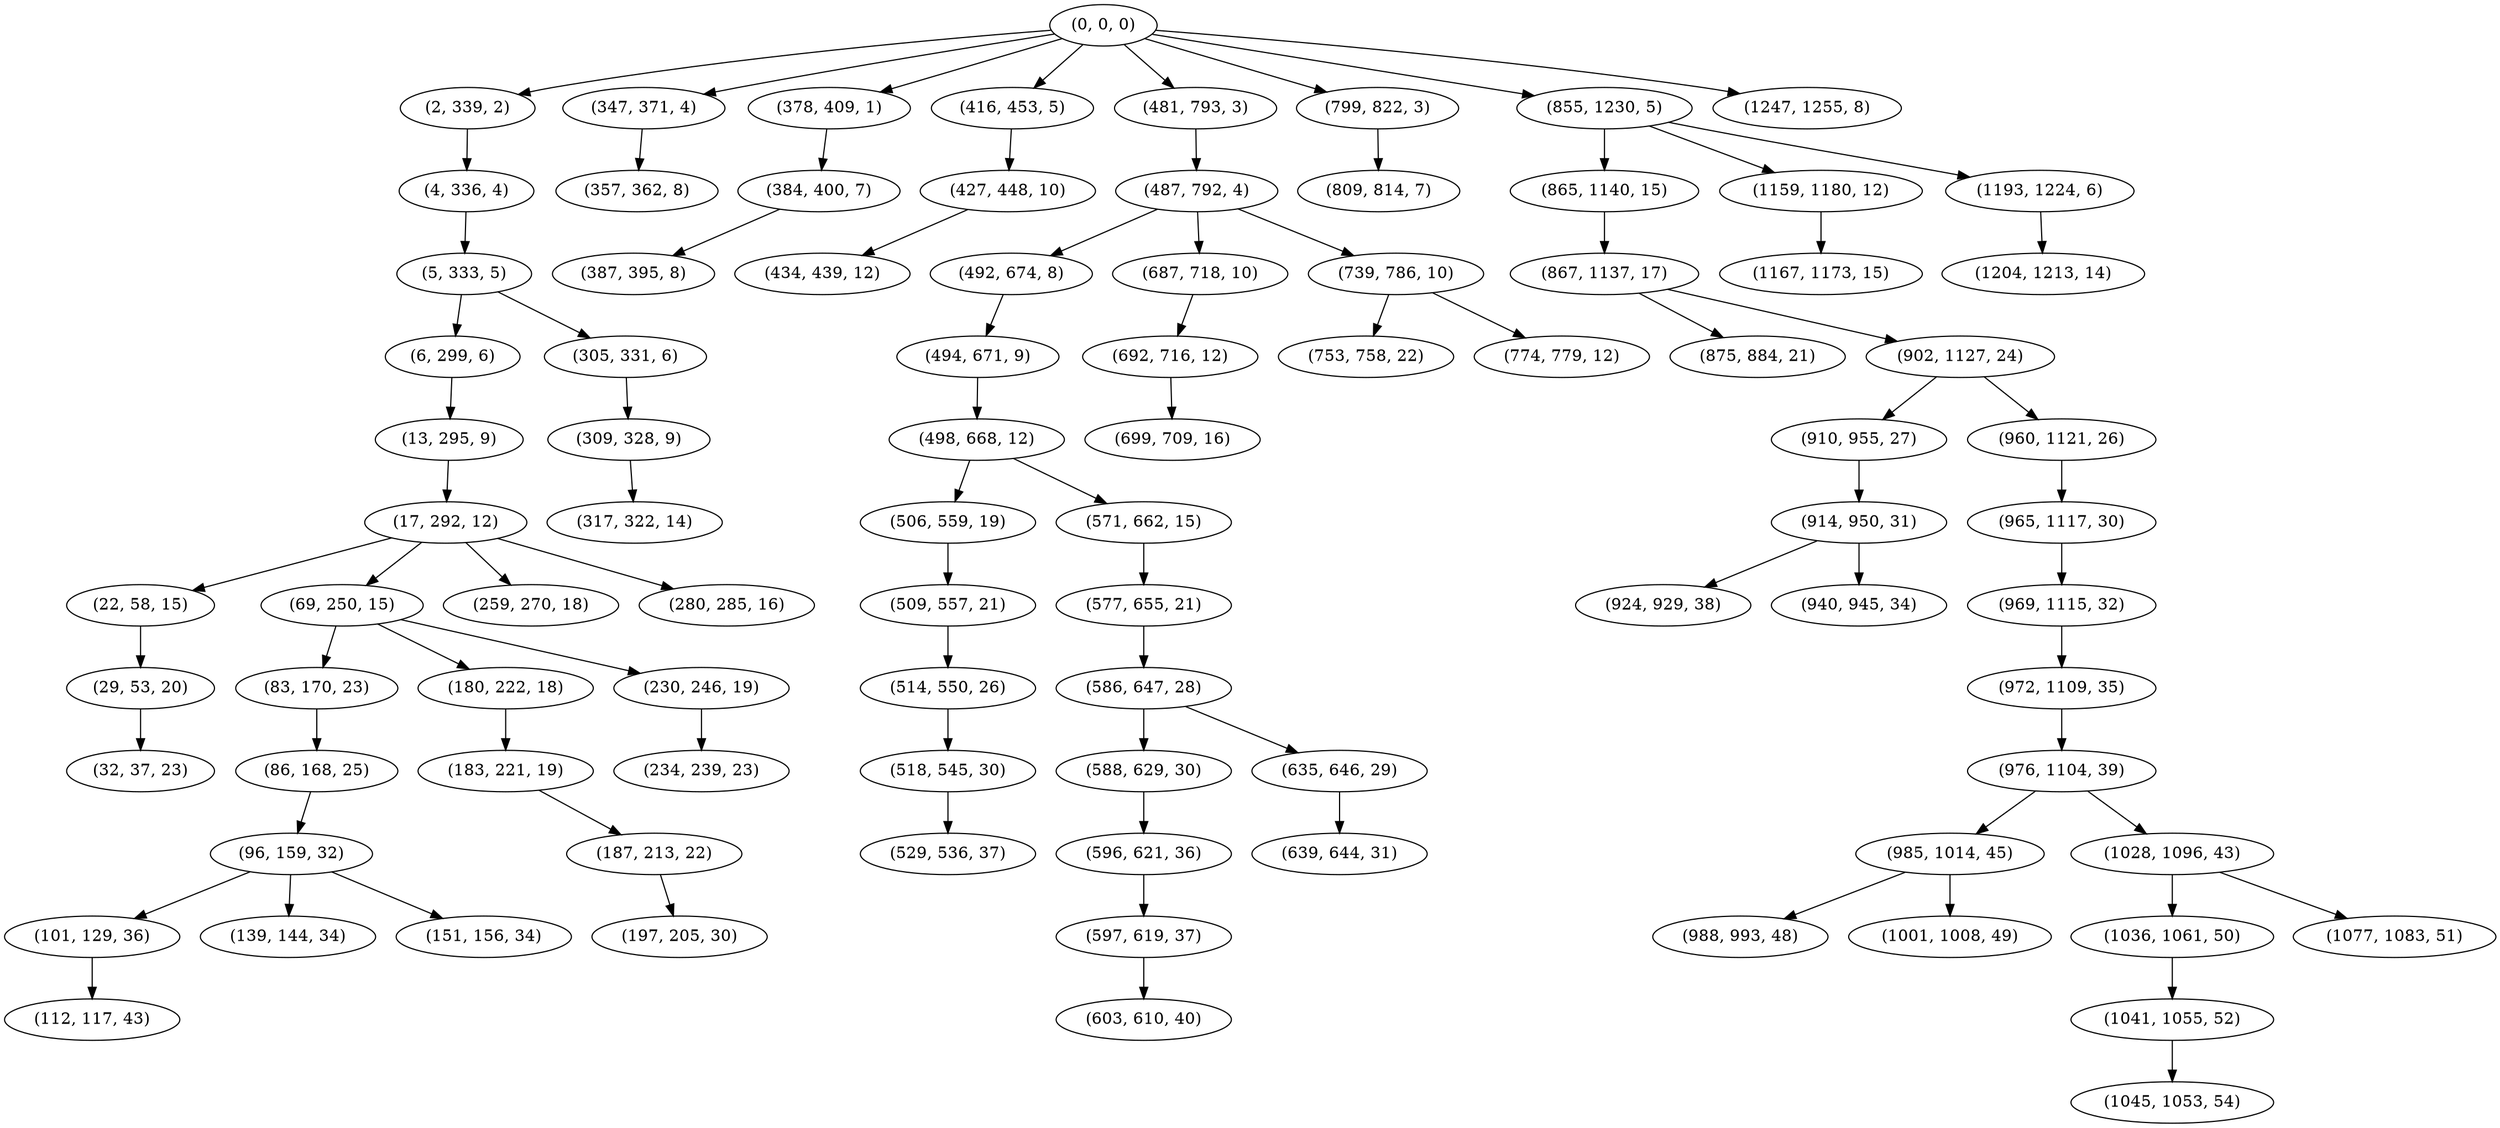 digraph tree {
    "(0, 0, 0)";
    "(2, 339, 2)";
    "(4, 336, 4)";
    "(5, 333, 5)";
    "(6, 299, 6)";
    "(13, 295, 9)";
    "(17, 292, 12)";
    "(22, 58, 15)";
    "(29, 53, 20)";
    "(32, 37, 23)";
    "(69, 250, 15)";
    "(83, 170, 23)";
    "(86, 168, 25)";
    "(96, 159, 32)";
    "(101, 129, 36)";
    "(112, 117, 43)";
    "(139, 144, 34)";
    "(151, 156, 34)";
    "(180, 222, 18)";
    "(183, 221, 19)";
    "(187, 213, 22)";
    "(197, 205, 30)";
    "(230, 246, 19)";
    "(234, 239, 23)";
    "(259, 270, 18)";
    "(280, 285, 16)";
    "(305, 331, 6)";
    "(309, 328, 9)";
    "(317, 322, 14)";
    "(347, 371, 4)";
    "(357, 362, 8)";
    "(378, 409, 1)";
    "(384, 400, 7)";
    "(387, 395, 8)";
    "(416, 453, 5)";
    "(427, 448, 10)";
    "(434, 439, 12)";
    "(481, 793, 3)";
    "(487, 792, 4)";
    "(492, 674, 8)";
    "(494, 671, 9)";
    "(498, 668, 12)";
    "(506, 559, 19)";
    "(509, 557, 21)";
    "(514, 550, 26)";
    "(518, 545, 30)";
    "(529, 536, 37)";
    "(571, 662, 15)";
    "(577, 655, 21)";
    "(586, 647, 28)";
    "(588, 629, 30)";
    "(596, 621, 36)";
    "(597, 619, 37)";
    "(603, 610, 40)";
    "(635, 646, 29)";
    "(639, 644, 31)";
    "(687, 718, 10)";
    "(692, 716, 12)";
    "(699, 709, 16)";
    "(739, 786, 10)";
    "(753, 758, 22)";
    "(774, 779, 12)";
    "(799, 822, 3)";
    "(809, 814, 7)";
    "(855, 1230, 5)";
    "(865, 1140, 15)";
    "(867, 1137, 17)";
    "(875, 884, 21)";
    "(902, 1127, 24)";
    "(910, 955, 27)";
    "(914, 950, 31)";
    "(924, 929, 38)";
    "(940, 945, 34)";
    "(960, 1121, 26)";
    "(965, 1117, 30)";
    "(969, 1115, 32)";
    "(972, 1109, 35)";
    "(976, 1104, 39)";
    "(985, 1014, 45)";
    "(988, 993, 48)";
    "(1001, 1008, 49)";
    "(1028, 1096, 43)";
    "(1036, 1061, 50)";
    "(1041, 1055, 52)";
    "(1045, 1053, 54)";
    "(1077, 1083, 51)";
    "(1159, 1180, 12)";
    "(1167, 1173, 15)";
    "(1193, 1224, 6)";
    "(1204, 1213, 14)";
    "(1247, 1255, 8)";
    "(0, 0, 0)" -> "(2, 339, 2)";
    "(0, 0, 0)" -> "(347, 371, 4)";
    "(0, 0, 0)" -> "(378, 409, 1)";
    "(0, 0, 0)" -> "(416, 453, 5)";
    "(0, 0, 0)" -> "(481, 793, 3)";
    "(0, 0, 0)" -> "(799, 822, 3)";
    "(0, 0, 0)" -> "(855, 1230, 5)";
    "(0, 0, 0)" -> "(1247, 1255, 8)";
    "(2, 339, 2)" -> "(4, 336, 4)";
    "(4, 336, 4)" -> "(5, 333, 5)";
    "(5, 333, 5)" -> "(6, 299, 6)";
    "(5, 333, 5)" -> "(305, 331, 6)";
    "(6, 299, 6)" -> "(13, 295, 9)";
    "(13, 295, 9)" -> "(17, 292, 12)";
    "(17, 292, 12)" -> "(22, 58, 15)";
    "(17, 292, 12)" -> "(69, 250, 15)";
    "(17, 292, 12)" -> "(259, 270, 18)";
    "(17, 292, 12)" -> "(280, 285, 16)";
    "(22, 58, 15)" -> "(29, 53, 20)";
    "(29, 53, 20)" -> "(32, 37, 23)";
    "(69, 250, 15)" -> "(83, 170, 23)";
    "(69, 250, 15)" -> "(180, 222, 18)";
    "(69, 250, 15)" -> "(230, 246, 19)";
    "(83, 170, 23)" -> "(86, 168, 25)";
    "(86, 168, 25)" -> "(96, 159, 32)";
    "(96, 159, 32)" -> "(101, 129, 36)";
    "(96, 159, 32)" -> "(139, 144, 34)";
    "(96, 159, 32)" -> "(151, 156, 34)";
    "(101, 129, 36)" -> "(112, 117, 43)";
    "(180, 222, 18)" -> "(183, 221, 19)";
    "(183, 221, 19)" -> "(187, 213, 22)";
    "(187, 213, 22)" -> "(197, 205, 30)";
    "(230, 246, 19)" -> "(234, 239, 23)";
    "(305, 331, 6)" -> "(309, 328, 9)";
    "(309, 328, 9)" -> "(317, 322, 14)";
    "(347, 371, 4)" -> "(357, 362, 8)";
    "(378, 409, 1)" -> "(384, 400, 7)";
    "(384, 400, 7)" -> "(387, 395, 8)";
    "(416, 453, 5)" -> "(427, 448, 10)";
    "(427, 448, 10)" -> "(434, 439, 12)";
    "(481, 793, 3)" -> "(487, 792, 4)";
    "(487, 792, 4)" -> "(492, 674, 8)";
    "(487, 792, 4)" -> "(687, 718, 10)";
    "(487, 792, 4)" -> "(739, 786, 10)";
    "(492, 674, 8)" -> "(494, 671, 9)";
    "(494, 671, 9)" -> "(498, 668, 12)";
    "(498, 668, 12)" -> "(506, 559, 19)";
    "(498, 668, 12)" -> "(571, 662, 15)";
    "(506, 559, 19)" -> "(509, 557, 21)";
    "(509, 557, 21)" -> "(514, 550, 26)";
    "(514, 550, 26)" -> "(518, 545, 30)";
    "(518, 545, 30)" -> "(529, 536, 37)";
    "(571, 662, 15)" -> "(577, 655, 21)";
    "(577, 655, 21)" -> "(586, 647, 28)";
    "(586, 647, 28)" -> "(588, 629, 30)";
    "(586, 647, 28)" -> "(635, 646, 29)";
    "(588, 629, 30)" -> "(596, 621, 36)";
    "(596, 621, 36)" -> "(597, 619, 37)";
    "(597, 619, 37)" -> "(603, 610, 40)";
    "(635, 646, 29)" -> "(639, 644, 31)";
    "(687, 718, 10)" -> "(692, 716, 12)";
    "(692, 716, 12)" -> "(699, 709, 16)";
    "(739, 786, 10)" -> "(753, 758, 22)";
    "(739, 786, 10)" -> "(774, 779, 12)";
    "(799, 822, 3)" -> "(809, 814, 7)";
    "(855, 1230, 5)" -> "(865, 1140, 15)";
    "(855, 1230, 5)" -> "(1159, 1180, 12)";
    "(855, 1230, 5)" -> "(1193, 1224, 6)";
    "(865, 1140, 15)" -> "(867, 1137, 17)";
    "(867, 1137, 17)" -> "(875, 884, 21)";
    "(867, 1137, 17)" -> "(902, 1127, 24)";
    "(902, 1127, 24)" -> "(910, 955, 27)";
    "(902, 1127, 24)" -> "(960, 1121, 26)";
    "(910, 955, 27)" -> "(914, 950, 31)";
    "(914, 950, 31)" -> "(924, 929, 38)";
    "(914, 950, 31)" -> "(940, 945, 34)";
    "(960, 1121, 26)" -> "(965, 1117, 30)";
    "(965, 1117, 30)" -> "(969, 1115, 32)";
    "(969, 1115, 32)" -> "(972, 1109, 35)";
    "(972, 1109, 35)" -> "(976, 1104, 39)";
    "(976, 1104, 39)" -> "(985, 1014, 45)";
    "(976, 1104, 39)" -> "(1028, 1096, 43)";
    "(985, 1014, 45)" -> "(988, 993, 48)";
    "(985, 1014, 45)" -> "(1001, 1008, 49)";
    "(1028, 1096, 43)" -> "(1036, 1061, 50)";
    "(1028, 1096, 43)" -> "(1077, 1083, 51)";
    "(1036, 1061, 50)" -> "(1041, 1055, 52)";
    "(1041, 1055, 52)" -> "(1045, 1053, 54)";
    "(1159, 1180, 12)" -> "(1167, 1173, 15)";
    "(1193, 1224, 6)" -> "(1204, 1213, 14)";
}
